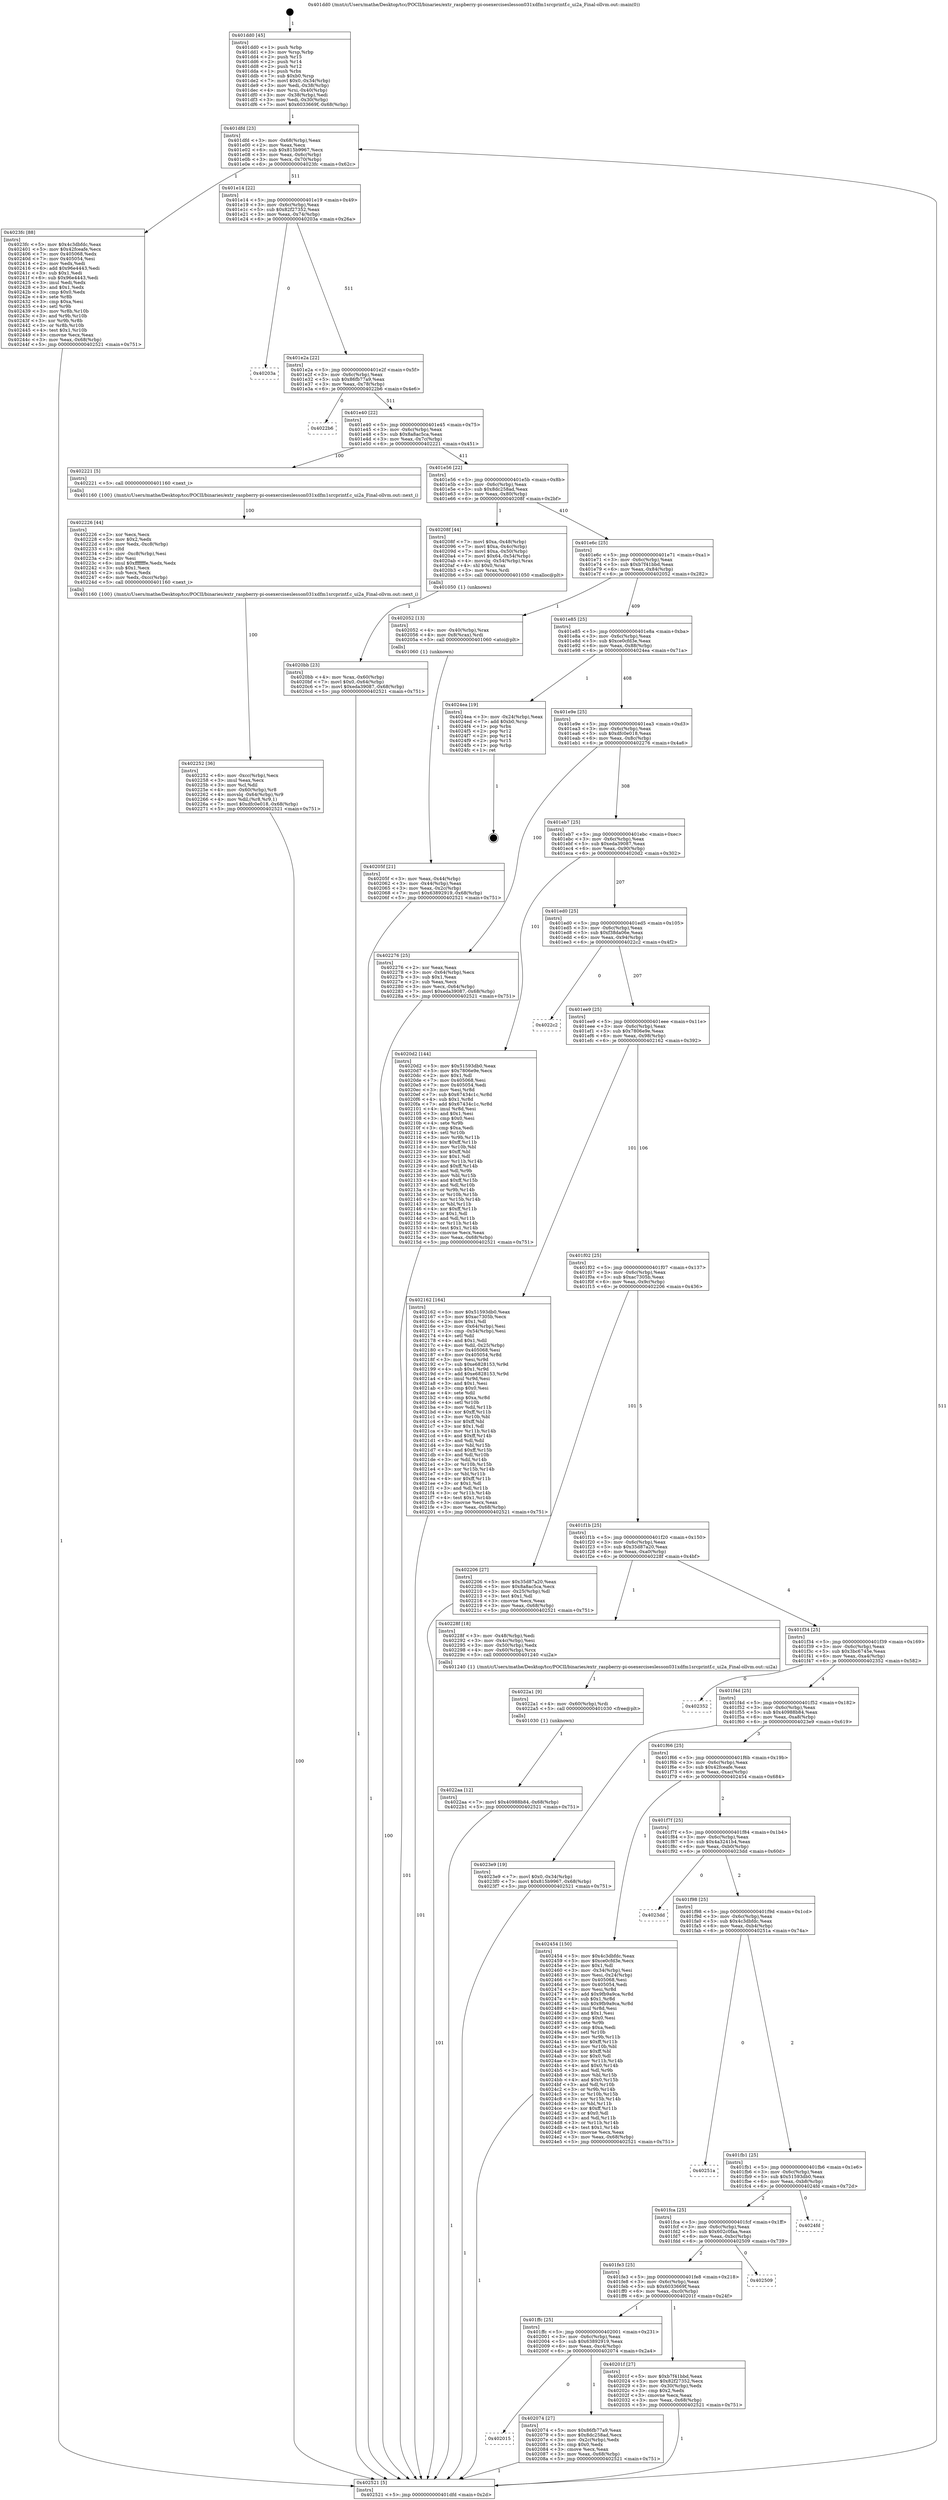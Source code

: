 digraph "0x401dd0" {
  label = "0x401dd0 (/mnt/c/Users/mathe/Desktop/tcc/POCII/binaries/extr_raspberry-pi-osexerciseslesson031xdfm1srcprintf.c_ui2a_Final-ollvm.out::main(0))"
  labelloc = "t"
  node[shape=record]

  Entry [label="",width=0.3,height=0.3,shape=circle,fillcolor=black,style=filled]
  "0x401dfd" [label="{
     0x401dfd [23]\l
     | [instrs]\l
     &nbsp;&nbsp;0x401dfd \<+3\>: mov -0x68(%rbp),%eax\l
     &nbsp;&nbsp;0x401e00 \<+2\>: mov %eax,%ecx\l
     &nbsp;&nbsp;0x401e02 \<+6\>: sub $0x815b9967,%ecx\l
     &nbsp;&nbsp;0x401e08 \<+3\>: mov %eax,-0x6c(%rbp)\l
     &nbsp;&nbsp;0x401e0b \<+3\>: mov %ecx,-0x70(%rbp)\l
     &nbsp;&nbsp;0x401e0e \<+6\>: je 00000000004023fc \<main+0x62c\>\l
  }"]
  "0x4023fc" [label="{
     0x4023fc [88]\l
     | [instrs]\l
     &nbsp;&nbsp;0x4023fc \<+5\>: mov $0x4c3dbfdc,%eax\l
     &nbsp;&nbsp;0x402401 \<+5\>: mov $0x42fceafe,%ecx\l
     &nbsp;&nbsp;0x402406 \<+7\>: mov 0x405068,%edx\l
     &nbsp;&nbsp;0x40240d \<+7\>: mov 0x405054,%esi\l
     &nbsp;&nbsp;0x402414 \<+2\>: mov %edx,%edi\l
     &nbsp;&nbsp;0x402416 \<+6\>: add $0x96e4443,%edi\l
     &nbsp;&nbsp;0x40241c \<+3\>: sub $0x1,%edi\l
     &nbsp;&nbsp;0x40241f \<+6\>: sub $0x96e4443,%edi\l
     &nbsp;&nbsp;0x402425 \<+3\>: imul %edi,%edx\l
     &nbsp;&nbsp;0x402428 \<+3\>: and $0x1,%edx\l
     &nbsp;&nbsp;0x40242b \<+3\>: cmp $0x0,%edx\l
     &nbsp;&nbsp;0x40242e \<+4\>: sete %r8b\l
     &nbsp;&nbsp;0x402432 \<+3\>: cmp $0xa,%esi\l
     &nbsp;&nbsp;0x402435 \<+4\>: setl %r9b\l
     &nbsp;&nbsp;0x402439 \<+3\>: mov %r8b,%r10b\l
     &nbsp;&nbsp;0x40243c \<+3\>: and %r9b,%r10b\l
     &nbsp;&nbsp;0x40243f \<+3\>: xor %r9b,%r8b\l
     &nbsp;&nbsp;0x402442 \<+3\>: or %r8b,%r10b\l
     &nbsp;&nbsp;0x402445 \<+4\>: test $0x1,%r10b\l
     &nbsp;&nbsp;0x402449 \<+3\>: cmovne %ecx,%eax\l
     &nbsp;&nbsp;0x40244c \<+3\>: mov %eax,-0x68(%rbp)\l
     &nbsp;&nbsp;0x40244f \<+5\>: jmp 0000000000402521 \<main+0x751\>\l
  }"]
  "0x401e14" [label="{
     0x401e14 [22]\l
     | [instrs]\l
     &nbsp;&nbsp;0x401e14 \<+5\>: jmp 0000000000401e19 \<main+0x49\>\l
     &nbsp;&nbsp;0x401e19 \<+3\>: mov -0x6c(%rbp),%eax\l
     &nbsp;&nbsp;0x401e1c \<+5\>: sub $0x82f27352,%eax\l
     &nbsp;&nbsp;0x401e21 \<+3\>: mov %eax,-0x74(%rbp)\l
     &nbsp;&nbsp;0x401e24 \<+6\>: je 000000000040203a \<main+0x26a\>\l
  }"]
  Exit [label="",width=0.3,height=0.3,shape=circle,fillcolor=black,style=filled,peripheries=2]
  "0x40203a" [label="{
     0x40203a\l
  }", style=dashed]
  "0x401e2a" [label="{
     0x401e2a [22]\l
     | [instrs]\l
     &nbsp;&nbsp;0x401e2a \<+5\>: jmp 0000000000401e2f \<main+0x5f\>\l
     &nbsp;&nbsp;0x401e2f \<+3\>: mov -0x6c(%rbp),%eax\l
     &nbsp;&nbsp;0x401e32 \<+5\>: sub $0x86fb77a9,%eax\l
     &nbsp;&nbsp;0x401e37 \<+3\>: mov %eax,-0x78(%rbp)\l
     &nbsp;&nbsp;0x401e3a \<+6\>: je 00000000004022b6 \<main+0x4e6\>\l
  }"]
  "0x4022aa" [label="{
     0x4022aa [12]\l
     | [instrs]\l
     &nbsp;&nbsp;0x4022aa \<+7\>: movl $0x40988b84,-0x68(%rbp)\l
     &nbsp;&nbsp;0x4022b1 \<+5\>: jmp 0000000000402521 \<main+0x751\>\l
  }"]
  "0x4022b6" [label="{
     0x4022b6\l
  }", style=dashed]
  "0x401e40" [label="{
     0x401e40 [22]\l
     | [instrs]\l
     &nbsp;&nbsp;0x401e40 \<+5\>: jmp 0000000000401e45 \<main+0x75\>\l
     &nbsp;&nbsp;0x401e45 \<+3\>: mov -0x6c(%rbp),%eax\l
     &nbsp;&nbsp;0x401e48 \<+5\>: sub $0x8a8ac5ca,%eax\l
     &nbsp;&nbsp;0x401e4d \<+3\>: mov %eax,-0x7c(%rbp)\l
     &nbsp;&nbsp;0x401e50 \<+6\>: je 0000000000402221 \<main+0x451\>\l
  }"]
  "0x4022a1" [label="{
     0x4022a1 [9]\l
     | [instrs]\l
     &nbsp;&nbsp;0x4022a1 \<+4\>: mov -0x60(%rbp),%rdi\l
     &nbsp;&nbsp;0x4022a5 \<+5\>: call 0000000000401030 \<free@plt\>\l
     | [calls]\l
     &nbsp;&nbsp;0x401030 \{1\} (unknown)\l
  }"]
  "0x402221" [label="{
     0x402221 [5]\l
     | [instrs]\l
     &nbsp;&nbsp;0x402221 \<+5\>: call 0000000000401160 \<next_i\>\l
     | [calls]\l
     &nbsp;&nbsp;0x401160 \{100\} (/mnt/c/Users/mathe/Desktop/tcc/POCII/binaries/extr_raspberry-pi-osexerciseslesson031xdfm1srcprintf.c_ui2a_Final-ollvm.out::next_i)\l
  }"]
  "0x401e56" [label="{
     0x401e56 [22]\l
     | [instrs]\l
     &nbsp;&nbsp;0x401e56 \<+5\>: jmp 0000000000401e5b \<main+0x8b\>\l
     &nbsp;&nbsp;0x401e5b \<+3\>: mov -0x6c(%rbp),%eax\l
     &nbsp;&nbsp;0x401e5e \<+5\>: sub $0x8dc258ad,%eax\l
     &nbsp;&nbsp;0x401e63 \<+3\>: mov %eax,-0x80(%rbp)\l
     &nbsp;&nbsp;0x401e66 \<+6\>: je 000000000040208f \<main+0x2bf\>\l
  }"]
  "0x402252" [label="{
     0x402252 [36]\l
     | [instrs]\l
     &nbsp;&nbsp;0x402252 \<+6\>: mov -0xcc(%rbp),%ecx\l
     &nbsp;&nbsp;0x402258 \<+3\>: imul %eax,%ecx\l
     &nbsp;&nbsp;0x40225b \<+3\>: mov %cl,%dil\l
     &nbsp;&nbsp;0x40225e \<+4\>: mov -0x60(%rbp),%r8\l
     &nbsp;&nbsp;0x402262 \<+4\>: movslq -0x64(%rbp),%r9\l
     &nbsp;&nbsp;0x402266 \<+4\>: mov %dil,(%r8,%r9,1)\l
     &nbsp;&nbsp;0x40226a \<+7\>: movl $0xdfc0e018,-0x68(%rbp)\l
     &nbsp;&nbsp;0x402271 \<+5\>: jmp 0000000000402521 \<main+0x751\>\l
  }"]
  "0x40208f" [label="{
     0x40208f [44]\l
     | [instrs]\l
     &nbsp;&nbsp;0x40208f \<+7\>: movl $0xa,-0x48(%rbp)\l
     &nbsp;&nbsp;0x402096 \<+7\>: movl $0xa,-0x4c(%rbp)\l
     &nbsp;&nbsp;0x40209d \<+7\>: movl $0xa,-0x50(%rbp)\l
     &nbsp;&nbsp;0x4020a4 \<+7\>: movl $0x64,-0x54(%rbp)\l
     &nbsp;&nbsp;0x4020ab \<+4\>: movslq -0x54(%rbp),%rax\l
     &nbsp;&nbsp;0x4020af \<+4\>: shl $0x0,%rax\l
     &nbsp;&nbsp;0x4020b3 \<+3\>: mov %rax,%rdi\l
     &nbsp;&nbsp;0x4020b6 \<+5\>: call 0000000000401050 \<malloc@plt\>\l
     | [calls]\l
     &nbsp;&nbsp;0x401050 \{1\} (unknown)\l
  }"]
  "0x401e6c" [label="{
     0x401e6c [25]\l
     | [instrs]\l
     &nbsp;&nbsp;0x401e6c \<+5\>: jmp 0000000000401e71 \<main+0xa1\>\l
     &nbsp;&nbsp;0x401e71 \<+3\>: mov -0x6c(%rbp),%eax\l
     &nbsp;&nbsp;0x401e74 \<+5\>: sub $0xb7f41bbd,%eax\l
     &nbsp;&nbsp;0x401e79 \<+6\>: mov %eax,-0x84(%rbp)\l
     &nbsp;&nbsp;0x401e7f \<+6\>: je 0000000000402052 \<main+0x282\>\l
  }"]
  "0x402226" [label="{
     0x402226 [44]\l
     | [instrs]\l
     &nbsp;&nbsp;0x402226 \<+2\>: xor %ecx,%ecx\l
     &nbsp;&nbsp;0x402228 \<+5\>: mov $0x2,%edx\l
     &nbsp;&nbsp;0x40222d \<+6\>: mov %edx,-0xc8(%rbp)\l
     &nbsp;&nbsp;0x402233 \<+1\>: cltd\l
     &nbsp;&nbsp;0x402234 \<+6\>: mov -0xc8(%rbp),%esi\l
     &nbsp;&nbsp;0x40223a \<+2\>: idiv %esi\l
     &nbsp;&nbsp;0x40223c \<+6\>: imul $0xfffffffe,%edx,%edx\l
     &nbsp;&nbsp;0x402242 \<+3\>: sub $0x1,%ecx\l
     &nbsp;&nbsp;0x402245 \<+2\>: sub %ecx,%edx\l
     &nbsp;&nbsp;0x402247 \<+6\>: mov %edx,-0xcc(%rbp)\l
     &nbsp;&nbsp;0x40224d \<+5\>: call 0000000000401160 \<next_i\>\l
     | [calls]\l
     &nbsp;&nbsp;0x401160 \{100\} (/mnt/c/Users/mathe/Desktop/tcc/POCII/binaries/extr_raspberry-pi-osexerciseslesson031xdfm1srcprintf.c_ui2a_Final-ollvm.out::next_i)\l
  }"]
  "0x402052" [label="{
     0x402052 [13]\l
     | [instrs]\l
     &nbsp;&nbsp;0x402052 \<+4\>: mov -0x40(%rbp),%rax\l
     &nbsp;&nbsp;0x402056 \<+4\>: mov 0x8(%rax),%rdi\l
     &nbsp;&nbsp;0x40205a \<+5\>: call 0000000000401060 \<atoi@plt\>\l
     | [calls]\l
     &nbsp;&nbsp;0x401060 \{1\} (unknown)\l
  }"]
  "0x401e85" [label="{
     0x401e85 [25]\l
     | [instrs]\l
     &nbsp;&nbsp;0x401e85 \<+5\>: jmp 0000000000401e8a \<main+0xba\>\l
     &nbsp;&nbsp;0x401e8a \<+3\>: mov -0x6c(%rbp),%eax\l
     &nbsp;&nbsp;0x401e8d \<+5\>: sub $0xce0cfd3e,%eax\l
     &nbsp;&nbsp;0x401e92 \<+6\>: mov %eax,-0x88(%rbp)\l
     &nbsp;&nbsp;0x401e98 \<+6\>: je 00000000004024ea \<main+0x71a\>\l
  }"]
  "0x4020bb" [label="{
     0x4020bb [23]\l
     | [instrs]\l
     &nbsp;&nbsp;0x4020bb \<+4\>: mov %rax,-0x60(%rbp)\l
     &nbsp;&nbsp;0x4020bf \<+7\>: movl $0x0,-0x64(%rbp)\l
     &nbsp;&nbsp;0x4020c6 \<+7\>: movl $0xeda39087,-0x68(%rbp)\l
     &nbsp;&nbsp;0x4020cd \<+5\>: jmp 0000000000402521 \<main+0x751\>\l
  }"]
  "0x4024ea" [label="{
     0x4024ea [19]\l
     | [instrs]\l
     &nbsp;&nbsp;0x4024ea \<+3\>: mov -0x24(%rbp),%eax\l
     &nbsp;&nbsp;0x4024ed \<+7\>: add $0xb0,%rsp\l
     &nbsp;&nbsp;0x4024f4 \<+1\>: pop %rbx\l
     &nbsp;&nbsp;0x4024f5 \<+2\>: pop %r12\l
     &nbsp;&nbsp;0x4024f7 \<+2\>: pop %r14\l
     &nbsp;&nbsp;0x4024f9 \<+2\>: pop %r15\l
     &nbsp;&nbsp;0x4024fb \<+1\>: pop %rbp\l
     &nbsp;&nbsp;0x4024fc \<+1\>: ret\l
  }"]
  "0x401e9e" [label="{
     0x401e9e [25]\l
     | [instrs]\l
     &nbsp;&nbsp;0x401e9e \<+5\>: jmp 0000000000401ea3 \<main+0xd3\>\l
     &nbsp;&nbsp;0x401ea3 \<+3\>: mov -0x6c(%rbp),%eax\l
     &nbsp;&nbsp;0x401ea6 \<+5\>: sub $0xdfc0e018,%eax\l
     &nbsp;&nbsp;0x401eab \<+6\>: mov %eax,-0x8c(%rbp)\l
     &nbsp;&nbsp;0x401eb1 \<+6\>: je 0000000000402276 \<main+0x4a6\>\l
  }"]
  "0x402015" [label="{
     0x402015\l
  }", style=dashed]
  "0x402276" [label="{
     0x402276 [25]\l
     | [instrs]\l
     &nbsp;&nbsp;0x402276 \<+2\>: xor %eax,%eax\l
     &nbsp;&nbsp;0x402278 \<+3\>: mov -0x64(%rbp),%ecx\l
     &nbsp;&nbsp;0x40227b \<+3\>: sub $0x1,%eax\l
     &nbsp;&nbsp;0x40227e \<+2\>: sub %eax,%ecx\l
     &nbsp;&nbsp;0x402280 \<+3\>: mov %ecx,-0x64(%rbp)\l
     &nbsp;&nbsp;0x402283 \<+7\>: movl $0xeda39087,-0x68(%rbp)\l
     &nbsp;&nbsp;0x40228a \<+5\>: jmp 0000000000402521 \<main+0x751\>\l
  }"]
  "0x401eb7" [label="{
     0x401eb7 [25]\l
     | [instrs]\l
     &nbsp;&nbsp;0x401eb7 \<+5\>: jmp 0000000000401ebc \<main+0xec\>\l
     &nbsp;&nbsp;0x401ebc \<+3\>: mov -0x6c(%rbp),%eax\l
     &nbsp;&nbsp;0x401ebf \<+5\>: sub $0xeda39087,%eax\l
     &nbsp;&nbsp;0x401ec4 \<+6\>: mov %eax,-0x90(%rbp)\l
     &nbsp;&nbsp;0x401eca \<+6\>: je 00000000004020d2 \<main+0x302\>\l
  }"]
  "0x402074" [label="{
     0x402074 [27]\l
     | [instrs]\l
     &nbsp;&nbsp;0x402074 \<+5\>: mov $0x86fb77a9,%eax\l
     &nbsp;&nbsp;0x402079 \<+5\>: mov $0x8dc258ad,%ecx\l
     &nbsp;&nbsp;0x40207e \<+3\>: mov -0x2c(%rbp),%edx\l
     &nbsp;&nbsp;0x402081 \<+3\>: cmp $0x0,%edx\l
     &nbsp;&nbsp;0x402084 \<+3\>: cmove %ecx,%eax\l
     &nbsp;&nbsp;0x402087 \<+3\>: mov %eax,-0x68(%rbp)\l
     &nbsp;&nbsp;0x40208a \<+5\>: jmp 0000000000402521 \<main+0x751\>\l
  }"]
  "0x4020d2" [label="{
     0x4020d2 [144]\l
     | [instrs]\l
     &nbsp;&nbsp;0x4020d2 \<+5\>: mov $0x51593db0,%eax\l
     &nbsp;&nbsp;0x4020d7 \<+5\>: mov $0x7806e9e,%ecx\l
     &nbsp;&nbsp;0x4020dc \<+2\>: mov $0x1,%dl\l
     &nbsp;&nbsp;0x4020de \<+7\>: mov 0x405068,%esi\l
     &nbsp;&nbsp;0x4020e5 \<+7\>: mov 0x405054,%edi\l
     &nbsp;&nbsp;0x4020ec \<+3\>: mov %esi,%r8d\l
     &nbsp;&nbsp;0x4020ef \<+7\>: sub $0x67434c1c,%r8d\l
     &nbsp;&nbsp;0x4020f6 \<+4\>: sub $0x1,%r8d\l
     &nbsp;&nbsp;0x4020fa \<+7\>: add $0x67434c1c,%r8d\l
     &nbsp;&nbsp;0x402101 \<+4\>: imul %r8d,%esi\l
     &nbsp;&nbsp;0x402105 \<+3\>: and $0x1,%esi\l
     &nbsp;&nbsp;0x402108 \<+3\>: cmp $0x0,%esi\l
     &nbsp;&nbsp;0x40210b \<+4\>: sete %r9b\l
     &nbsp;&nbsp;0x40210f \<+3\>: cmp $0xa,%edi\l
     &nbsp;&nbsp;0x402112 \<+4\>: setl %r10b\l
     &nbsp;&nbsp;0x402116 \<+3\>: mov %r9b,%r11b\l
     &nbsp;&nbsp;0x402119 \<+4\>: xor $0xff,%r11b\l
     &nbsp;&nbsp;0x40211d \<+3\>: mov %r10b,%bl\l
     &nbsp;&nbsp;0x402120 \<+3\>: xor $0xff,%bl\l
     &nbsp;&nbsp;0x402123 \<+3\>: xor $0x1,%dl\l
     &nbsp;&nbsp;0x402126 \<+3\>: mov %r11b,%r14b\l
     &nbsp;&nbsp;0x402129 \<+4\>: and $0xff,%r14b\l
     &nbsp;&nbsp;0x40212d \<+3\>: and %dl,%r9b\l
     &nbsp;&nbsp;0x402130 \<+3\>: mov %bl,%r15b\l
     &nbsp;&nbsp;0x402133 \<+4\>: and $0xff,%r15b\l
     &nbsp;&nbsp;0x402137 \<+3\>: and %dl,%r10b\l
     &nbsp;&nbsp;0x40213a \<+3\>: or %r9b,%r14b\l
     &nbsp;&nbsp;0x40213d \<+3\>: or %r10b,%r15b\l
     &nbsp;&nbsp;0x402140 \<+3\>: xor %r15b,%r14b\l
     &nbsp;&nbsp;0x402143 \<+3\>: or %bl,%r11b\l
     &nbsp;&nbsp;0x402146 \<+4\>: xor $0xff,%r11b\l
     &nbsp;&nbsp;0x40214a \<+3\>: or $0x1,%dl\l
     &nbsp;&nbsp;0x40214d \<+3\>: and %dl,%r11b\l
     &nbsp;&nbsp;0x402150 \<+3\>: or %r11b,%r14b\l
     &nbsp;&nbsp;0x402153 \<+4\>: test $0x1,%r14b\l
     &nbsp;&nbsp;0x402157 \<+3\>: cmovne %ecx,%eax\l
     &nbsp;&nbsp;0x40215a \<+3\>: mov %eax,-0x68(%rbp)\l
     &nbsp;&nbsp;0x40215d \<+5\>: jmp 0000000000402521 \<main+0x751\>\l
  }"]
  "0x401ed0" [label="{
     0x401ed0 [25]\l
     | [instrs]\l
     &nbsp;&nbsp;0x401ed0 \<+5\>: jmp 0000000000401ed5 \<main+0x105\>\l
     &nbsp;&nbsp;0x401ed5 \<+3\>: mov -0x6c(%rbp),%eax\l
     &nbsp;&nbsp;0x401ed8 \<+5\>: sub $0xf38da06e,%eax\l
     &nbsp;&nbsp;0x401edd \<+6\>: mov %eax,-0x94(%rbp)\l
     &nbsp;&nbsp;0x401ee3 \<+6\>: je 00000000004022c2 \<main+0x4f2\>\l
  }"]
  "0x40205f" [label="{
     0x40205f [21]\l
     | [instrs]\l
     &nbsp;&nbsp;0x40205f \<+3\>: mov %eax,-0x44(%rbp)\l
     &nbsp;&nbsp;0x402062 \<+3\>: mov -0x44(%rbp),%eax\l
     &nbsp;&nbsp;0x402065 \<+3\>: mov %eax,-0x2c(%rbp)\l
     &nbsp;&nbsp;0x402068 \<+7\>: movl $0x63892919,-0x68(%rbp)\l
     &nbsp;&nbsp;0x40206f \<+5\>: jmp 0000000000402521 \<main+0x751\>\l
  }"]
  "0x4022c2" [label="{
     0x4022c2\l
  }", style=dashed]
  "0x401ee9" [label="{
     0x401ee9 [25]\l
     | [instrs]\l
     &nbsp;&nbsp;0x401ee9 \<+5\>: jmp 0000000000401eee \<main+0x11e\>\l
     &nbsp;&nbsp;0x401eee \<+3\>: mov -0x6c(%rbp),%eax\l
     &nbsp;&nbsp;0x401ef1 \<+5\>: sub $0x7806e9e,%eax\l
     &nbsp;&nbsp;0x401ef6 \<+6\>: mov %eax,-0x98(%rbp)\l
     &nbsp;&nbsp;0x401efc \<+6\>: je 0000000000402162 \<main+0x392\>\l
  }"]
  "0x401dd0" [label="{
     0x401dd0 [45]\l
     | [instrs]\l
     &nbsp;&nbsp;0x401dd0 \<+1\>: push %rbp\l
     &nbsp;&nbsp;0x401dd1 \<+3\>: mov %rsp,%rbp\l
     &nbsp;&nbsp;0x401dd4 \<+2\>: push %r15\l
     &nbsp;&nbsp;0x401dd6 \<+2\>: push %r14\l
     &nbsp;&nbsp;0x401dd8 \<+2\>: push %r12\l
     &nbsp;&nbsp;0x401dda \<+1\>: push %rbx\l
     &nbsp;&nbsp;0x401ddb \<+7\>: sub $0xb0,%rsp\l
     &nbsp;&nbsp;0x401de2 \<+7\>: movl $0x0,-0x34(%rbp)\l
     &nbsp;&nbsp;0x401de9 \<+3\>: mov %edi,-0x38(%rbp)\l
     &nbsp;&nbsp;0x401dec \<+4\>: mov %rsi,-0x40(%rbp)\l
     &nbsp;&nbsp;0x401df0 \<+3\>: mov -0x38(%rbp),%edi\l
     &nbsp;&nbsp;0x401df3 \<+3\>: mov %edi,-0x30(%rbp)\l
     &nbsp;&nbsp;0x401df6 \<+7\>: movl $0x6033669f,-0x68(%rbp)\l
  }"]
  "0x402162" [label="{
     0x402162 [164]\l
     | [instrs]\l
     &nbsp;&nbsp;0x402162 \<+5\>: mov $0x51593db0,%eax\l
     &nbsp;&nbsp;0x402167 \<+5\>: mov $0xac7305b,%ecx\l
     &nbsp;&nbsp;0x40216c \<+2\>: mov $0x1,%dl\l
     &nbsp;&nbsp;0x40216e \<+3\>: mov -0x64(%rbp),%esi\l
     &nbsp;&nbsp;0x402171 \<+3\>: cmp -0x54(%rbp),%esi\l
     &nbsp;&nbsp;0x402174 \<+4\>: setl %dil\l
     &nbsp;&nbsp;0x402178 \<+4\>: and $0x1,%dil\l
     &nbsp;&nbsp;0x40217c \<+4\>: mov %dil,-0x25(%rbp)\l
     &nbsp;&nbsp;0x402180 \<+7\>: mov 0x405068,%esi\l
     &nbsp;&nbsp;0x402187 \<+8\>: mov 0x405054,%r8d\l
     &nbsp;&nbsp;0x40218f \<+3\>: mov %esi,%r9d\l
     &nbsp;&nbsp;0x402192 \<+7\>: sub $0xe6828153,%r9d\l
     &nbsp;&nbsp;0x402199 \<+4\>: sub $0x1,%r9d\l
     &nbsp;&nbsp;0x40219d \<+7\>: add $0xe6828153,%r9d\l
     &nbsp;&nbsp;0x4021a4 \<+4\>: imul %r9d,%esi\l
     &nbsp;&nbsp;0x4021a8 \<+3\>: and $0x1,%esi\l
     &nbsp;&nbsp;0x4021ab \<+3\>: cmp $0x0,%esi\l
     &nbsp;&nbsp;0x4021ae \<+4\>: sete %dil\l
     &nbsp;&nbsp;0x4021b2 \<+4\>: cmp $0xa,%r8d\l
     &nbsp;&nbsp;0x4021b6 \<+4\>: setl %r10b\l
     &nbsp;&nbsp;0x4021ba \<+3\>: mov %dil,%r11b\l
     &nbsp;&nbsp;0x4021bd \<+4\>: xor $0xff,%r11b\l
     &nbsp;&nbsp;0x4021c1 \<+3\>: mov %r10b,%bl\l
     &nbsp;&nbsp;0x4021c4 \<+3\>: xor $0xff,%bl\l
     &nbsp;&nbsp;0x4021c7 \<+3\>: xor $0x1,%dl\l
     &nbsp;&nbsp;0x4021ca \<+3\>: mov %r11b,%r14b\l
     &nbsp;&nbsp;0x4021cd \<+4\>: and $0xff,%r14b\l
     &nbsp;&nbsp;0x4021d1 \<+3\>: and %dl,%dil\l
     &nbsp;&nbsp;0x4021d4 \<+3\>: mov %bl,%r15b\l
     &nbsp;&nbsp;0x4021d7 \<+4\>: and $0xff,%r15b\l
     &nbsp;&nbsp;0x4021db \<+3\>: and %dl,%r10b\l
     &nbsp;&nbsp;0x4021de \<+3\>: or %dil,%r14b\l
     &nbsp;&nbsp;0x4021e1 \<+3\>: or %r10b,%r15b\l
     &nbsp;&nbsp;0x4021e4 \<+3\>: xor %r15b,%r14b\l
     &nbsp;&nbsp;0x4021e7 \<+3\>: or %bl,%r11b\l
     &nbsp;&nbsp;0x4021ea \<+4\>: xor $0xff,%r11b\l
     &nbsp;&nbsp;0x4021ee \<+3\>: or $0x1,%dl\l
     &nbsp;&nbsp;0x4021f1 \<+3\>: and %dl,%r11b\l
     &nbsp;&nbsp;0x4021f4 \<+3\>: or %r11b,%r14b\l
     &nbsp;&nbsp;0x4021f7 \<+4\>: test $0x1,%r14b\l
     &nbsp;&nbsp;0x4021fb \<+3\>: cmovne %ecx,%eax\l
     &nbsp;&nbsp;0x4021fe \<+3\>: mov %eax,-0x68(%rbp)\l
     &nbsp;&nbsp;0x402201 \<+5\>: jmp 0000000000402521 \<main+0x751\>\l
  }"]
  "0x401f02" [label="{
     0x401f02 [25]\l
     | [instrs]\l
     &nbsp;&nbsp;0x401f02 \<+5\>: jmp 0000000000401f07 \<main+0x137\>\l
     &nbsp;&nbsp;0x401f07 \<+3\>: mov -0x6c(%rbp),%eax\l
     &nbsp;&nbsp;0x401f0a \<+5\>: sub $0xac7305b,%eax\l
     &nbsp;&nbsp;0x401f0f \<+6\>: mov %eax,-0x9c(%rbp)\l
     &nbsp;&nbsp;0x401f15 \<+6\>: je 0000000000402206 \<main+0x436\>\l
  }"]
  "0x402521" [label="{
     0x402521 [5]\l
     | [instrs]\l
     &nbsp;&nbsp;0x402521 \<+5\>: jmp 0000000000401dfd \<main+0x2d\>\l
  }"]
  "0x402206" [label="{
     0x402206 [27]\l
     | [instrs]\l
     &nbsp;&nbsp;0x402206 \<+5\>: mov $0x35d87a20,%eax\l
     &nbsp;&nbsp;0x40220b \<+5\>: mov $0x8a8ac5ca,%ecx\l
     &nbsp;&nbsp;0x402210 \<+3\>: mov -0x25(%rbp),%dl\l
     &nbsp;&nbsp;0x402213 \<+3\>: test $0x1,%dl\l
     &nbsp;&nbsp;0x402216 \<+3\>: cmovne %ecx,%eax\l
     &nbsp;&nbsp;0x402219 \<+3\>: mov %eax,-0x68(%rbp)\l
     &nbsp;&nbsp;0x40221c \<+5\>: jmp 0000000000402521 \<main+0x751\>\l
  }"]
  "0x401f1b" [label="{
     0x401f1b [25]\l
     | [instrs]\l
     &nbsp;&nbsp;0x401f1b \<+5\>: jmp 0000000000401f20 \<main+0x150\>\l
     &nbsp;&nbsp;0x401f20 \<+3\>: mov -0x6c(%rbp),%eax\l
     &nbsp;&nbsp;0x401f23 \<+5\>: sub $0x35d87a20,%eax\l
     &nbsp;&nbsp;0x401f28 \<+6\>: mov %eax,-0xa0(%rbp)\l
     &nbsp;&nbsp;0x401f2e \<+6\>: je 000000000040228f \<main+0x4bf\>\l
  }"]
  "0x401ffc" [label="{
     0x401ffc [25]\l
     | [instrs]\l
     &nbsp;&nbsp;0x401ffc \<+5\>: jmp 0000000000402001 \<main+0x231\>\l
     &nbsp;&nbsp;0x402001 \<+3\>: mov -0x6c(%rbp),%eax\l
     &nbsp;&nbsp;0x402004 \<+5\>: sub $0x63892919,%eax\l
     &nbsp;&nbsp;0x402009 \<+6\>: mov %eax,-0xc4(%rbp)\l
     &nbsp;&nbsp;0x40200f \<+6\>: je 0000000000402074 \<main+0x2a4\>\l
  }"]
  "0x40228f" [label="{
     0x40228f [18]\l
     | [instrs]\l
     &nbsp;&nbsp;0x40228f \<+3\>: mov -0x48(%rbp),%edi\l
     &nbsp;&nbsp;0x402292 \<+3\>: mov -0x4c(%rbp),%esi\l
     &nbsp;&nbsp;0x402295 \<+3\>: mov -0x50(%rbp),%edx\l
     &nbsp;&nbsp;0x402298 \<+4\>: mov -0x60(%rbp),%rcx\l
     &nbsp;&nbsp;0x40229c \<+5\>: call 0000000000401240 \<ui2a\>\l
     | [calls]\l
     &nbsp;&nbsp;0x401240 \{1\} (/mnt/c/Users/mathe/Desktop/tcc/POCII/binaries/extr_raspberry-pi-osexerciseslesson031xdfm1srcprintf.c_ui2a_Final-ollvm.out::ui2a)\l
  }"]
  "0x401f34" [label="{
     0x401f34 [25]\l
     | [instrs]\l
     &nbsp;&nbsp;0x401f34 \<+5\>: jmp 0000000000401f39 \<main+0x169\>\l
     &nbsp;&nbsp;0x401f39 \<+3\>: mov -0x6c(%rbp),%eax\l
     &nbsp;&nbsp;0x401f3c \<+5\>: sub $0x3bc6745e,%eax\l
     &nbsp;&nbsp;0x401f41 \<+6\>: mov %eax,-0xa4(%rbp)\l
     &nbsp;&nbsp;0x401f47 \<+6\>: je 0000000000402352 \<main+0x582\>\l
  }"]
  "0x40201f" [label="{
     0x40201f [27]\l
     | [instrs]\l
     &nbsp;&nbsp;0x40201f \<+5\>: mov $0xb7f41bbd,%eax\l
     &nbsp;&nbsp;0x402024 \<+5\>: mov $0x82f27352,%ecx\l
     &nbsp;&nbsp;0x402029 \<+3\>: mov -0x30(%rbp),%edx\l
     &nbsp;&nbsp;0x40202c \<+3\>: cmp $0x2,%edx\l
     &nbsp;&nbsp;0x40202f \<+3\>: cmovne %ecx,%eax\l
     &nbsp;&nbsp;0x402032 \<+3\>: mov %eax,-0x68(%rbp)\l
     &nbsp;&nbsp;0x402035 \<+5\>: jmp 0000000000402521 \<main+0x751\>\l
  }"]
  "0x402352" [label="{
     0x402352\l
  }", style=dashed]
  "0x401f4d" [label="{
     0x401f4d [25]\l
     | [instrs]\l
     &nbsp;&nbsp;0x401f4d \<+5\>: jmp 0000000000401f52 \<main+0x182\>\l
     &nbsp;&nbsp;0x401f52 \<+3\>: mov -0x6c(%rbp),%eax\l
     &nbsp;&nbsp;0x401f55 \<+5\>: sub $0x40988b84,%eax\l
     &nbsp;&nbsp;0x401f5a \<+6\>: mov %eax,-0xa8(%rbp)\l
     &nbsp;&nbsp;0x401f60 \<+6\>: je 00000000004023e9 \<main+0x619\>\l
  }"]
  "0x401fe3" [label="{
     0x401fe3 [25]\l
     | [instrs]\l
     &nbsp;&nbsp;0x401fe3 \<+5\>: jmp 0000000000401fe8 \<main+0x218\>\l
     &nbsp;&nbsp;0x401fe8 \<+3\>: mov -0x6c(%rbp),%eax\l
     &nbsp;&nbsp;0x401feb \<+5\>: sub $0x6033669f,%eax\l
     &nbsp;&nbsp;0x401ff0 \<+6\>: mov %eax,-0xc0(%rbp)\l
     &nbsp;&nbsp;0x401ff6 \<+6\>: je 000000000040201f \<main+0x24f\>\l
  }"]
  "0x4023e9" [label="{
     0x4023e9 [19]\l
     | [instrs]\l
     &nbsp;&nbsp;0x4023e9 \<+7\>: movl $0x0,-0x34(%rbp)\l
     &nbsp;&nbsp;0x4023f0 \<+7\>: movl $0x815b9967,-0x68(%rbp)\l
     &nbsp;&nbsp;0x4023f7 \<+5\>: jmp 0000000000402521 \<main+0x751\>\l
  }"]
  "0x401f66" [label="{
     0x401f66 [25]\l
     | [instrs]\l
     &nbsp;&nbsp;0x401f66 \<+5\>: jmp 0000000000401f6b \<main+0x19b\>\l
     &nbsp;&nbsp;0x401f6b \<+3\>: mov -0x6c(%rbp),%eax\l
     &nbsp;&nbsp;0x401f6e \<+5\>: sub $0x42fceafe,%eax\l
     &nbsp;&nbsp;0x401f73 \<+6\>: mov %eax,-0xac(%rbp)\l
     &nbsp;&nbsp;0x401f79 \<+6\>: je 0000000000402454 \<main+0x684\>\l
  }"]
  "0x402509" [label="{
     0x402509\l
  }", style=dashed]
  "0x402454" [label="{
     0x402454 [150]\l
     | [instrs]\l
     &nbsp;&nbsp;0x402454 \<+5\>: mov $0x4c3dbfdc,%eax\l
     &nbsp;&nbsp;0x402459 \<+5\>: mov $0xce0cfd3e,%ecx\l
     &nbsp;&nbsp;0x40245e \<+2\>: mov $0x1,%dl\l
     &nbsp;&nbsp;0x402460 \<+3\>: mov -0x34(%rbp),%esi\l
     &nbsp;&nbsp;0x402463 \<+3\>: mov %esi,-0x24(%rbp)\l
     &nbsp;&nbsp;0x402466 \<+7\>: mov 0x405068,%esi\l
     &nbsp;&nbsp;0x40246d \<+7\>: mov 0x405054,%edi\l
     &nbsp;&nbsp;0x402474 \<+3\>: mov %esi,%r8d\l
     &nbsp;&nbsp;0x402477 \<+7\>: add $0x9fb9a9ca,%r8d\l
     &nbsp;&nbsp;0x40247e \<+4\>: sub $0x1,%r8d\l
     &nbsp;&nbsp;0x402482 \<+7\>: sub $0x9fb9a9ca,%r8d\l
     &nbsp;&nbsp;0x402489 \<+4\>: imul %r8d,%esi\l
     &nbsp;&nbsp;0x40248d \<+3\>: and $0x1,%esi\l
     &nbsp;&nbsp;0x402490 \<+3\>: cmp $0x0,%esi\l
     &nbsp;&nbsp;0x402493 \<+4\>: sete %r9b\l
     &nbsp;&nbsp;0x402497 \<+3\>: cmp $0xa,%edi\l
     &nbsp;&nbsp;0x40249a \<+4\>: setl %r10b\l
     &nbsp;&nbsp;0x40249e \<+3\>: mov %r9b,%r11b\l
     &nbsp;&nbsp;0x4024a1 \<+4\>: xor $0xff,%r11b\l
     &nbsp;&nbsp;0x4024a5 \<+3\>: mov %r10b,%bl\l
     &nbsp;&nbsp;0x4024a8 \<+3\>: xor $0xff,%bl\l
     &nbsp;&nbsp;0x4024ab \<+3\>: xor $0x0,%dl\l
     &nbsp;&nbsp;0x4024ae \<+3\>: mov %r11b,%r14b\l
     &nbsp;&nbsp;0x4024b1 \<+4\>: and $0x0,%r14b\l
     &nbsp;&nbsp;0x4024b5 \<+3\>: and %dl,%r9b\l
     &nbsp;&nbsp;0x4024b8 \<+3\>: mov %bl,%r15b\l
     &nbsp;&nbsp;0x4024bb \<+4\>: and $0x0,%r15b\l
     &nbsp;&nbsp;0x4024bf \<+3\>: and %dl,%r10b\l
     &nbsp;&nbsp;0x4024c2 \<+3\>: or %r9b,%r14b\l
     &nbsp;&nbsp;0x4024c5 \<+3\>: or %r10b,%r15b\l
     &nbsp;&nbsp;0x4024c8 \<+3\>: xor %r15b,%r14b\l
     &nbsp;&nbsp;0x4024cb \<+3\>: or %bl,%r11b\l
     &nbsp;&nbsp;0x4024ce \<+4\>: xor $0xff,%r11b\l
     &nbsp;&nbsp;0x4024d2 \<+3\>: or $0x0,%dl\l
     &nbsp;&nbsp;0x4024d5 \<+3\>: and %dl,%r11b\l
     &nbsp;&nbsp;0x4024d8 \<+3\>: or %r11b,%r14b\l
     &nbsp;&nbsp;0x4024db \<+4\>: test $0x1,%r14b\l
     &nbsp;&nbsp;0x4024df \<+3\>: cmovne %ecx,%eax\l
     &nbsp;&nbsp;0x4024e2 \<+3\>: mov %eax,-0x68(%rbp)\l
     &nbsp;&nbsp;0x4024e5 \<+5\>: jmp 0000000000402521 \<main+0x751\>\l
  }"]
  "0x401f7f" [label="{
     0x401f7f [25]\l
     | [instrs]\l
     &nbsp;&nbsp;0x401f7f \<+5\>: jmp 0000000000401f84 \<main+0x1b4\>\l
     &nbsp;&nbsp;0x401f84 \<+3\>: mov -0x6c(%rbp),%eax\l
     &nbsp;&nbsp;0x401f87 \<+5\>: sub $0x4a3241b4,%eax\l
     &nbsp;&nbsp;0x401f8c \<+6\>: mov %eax,-0xb0(%rbp)\l
     &nbsp;&nbsp;0x401f92 \<+6\>: je 00000000004023dd \<main+0x60d\>\l
  }"]
  "0x401fca" [label="{
     0x401fca [25]\l
     | [instrs]\l
     &nbsp;&nbsp;0x401fca \<+5\>: jmp 0000000000401fcf \<main+0x1ff\>\l
     &nbsp;&nbsp;0x401fcf \<+3\>: mov -0x6c(%rbp),%eax\l
     &nbsp;&nbsp;0x401fd2 \<+5\>: sub $0x602c0faa,%eax\l
     &nbsp;&nbsp;0x401fd7 \<+6\>: mov %eax,-0xbc(%rbp)\l
     &nbsp;&nbsp;0x401fdd \<+6\>: je 0000000000402509 \<main+0x739\>\l
  }"]
  "0x4023dd" [label="{
     0x4023dd\l
  }", style=dashed]
  "0x401f98" [label="{
     0x401f98 [25]\l
     | [instrs]\l
     &nbsp;&nbsp;0x401f98 \<+5\>: jmp 0000000000401f9d \<main+0x1cd\>\l
     &nbsp;&nbsp;0x401f9d \<+3\>: mov -0x6c(%rbp),%eax\l
     &nbsp;&nbsp;0x401fa0 \<+5\>: sub $0x4c3dbfdc,%eax\l
     &nbsp;&nbsp;0x401fa5 \<+6\>: mov %eax,-0xb4(%rbp)\l
     &nbsp;&nbsp;0x401fab \<+6\>: je 000000000040251a \<main+0x74a\>\l
  }"]
  "0x4024fd" [label="{
     0x4024fd\l
  }", style=dashed]
  "0x40251a" [label="{
     0x40251a\l
  }", style=dashed]
  "0x401fb1" [label="{
     0x401fb1 [25]\l
     | [instrs]\l
     &nbsp;&nbsp;0x401fb1 \<+5\>: jmp 0000000000401fb6 \<main+0x1e6\>\l
     &nbsp;&nbsp;0x401fb6 \<+3\>: mov -0x6c(%rbp),%eax\l
     &nbsp;&nbsp;0x401fb9 \<+5\>: sub $0x51593db0,%eax\l
     &nbsp;&nbsp;0x401fbe \<+6\>: mov %eax,-0xb8(%rbp)\l
     &nbsp;&nbsp;0x401fc4 \<+6\>: je 00000000004024fd \<main+0x72d\>\l
  }"]
  Entry -> "0x401dd0" [label=" 1"]
  "0x401dfd" -> "0x4023fc" [label=" 1"]
  "0x401dfd" -> "0x401e14" [label=" 511"]
  "0x4024ea" -> Exit [label=" 1"]
  "0x401e14" -> "0x40203a" [label=" 0"]
  "0x401e14" -> "0x401e2a" [label=" 511"]
  "0x402454" -> "0x402521" [label=" 1"]
  "0x401e2a" -> "0x4022b6" [label=" 0"]
  "0x401e2a" -> "0x401e40" [label=" 511"]
  "0x4023fc" -> "0x402521" [label=" 1"]
  "0x401e40" -> "0x402221" [label=" 100"]
  "0x401e40" -> "0x401e56" [label=" 411"]
  "0x4023e9" -> "0x402521" [label=" 1"]
  "0x401e56" -> "0x40208f" [label=" 1"]
  "0x401e56" -> "0x401e6c" [label=" 410"]
  "0x4022aa" -> "0x402521" [label=" 1"]
  "0x401e6c" -> "0x402052" [label=" 1"]
  "0x401e6c" -> "0x401e85" [label=" 409"]
  "0x4022a1" -> "0x4022aa" [label=" 1"]
  "0x401e85" -> "0x4024ea" [label=" 1"]
  "0x401e85" -> "0x401e9e" [label=" 408"]
  "0x40228f" -> "0x4022a1" [label=" 1"]
  "0x401e9e" -> "0x402276" [label=" 100"]
  "0x401e9e" -> "0x401eb7" [label=" 308"]
  "0x402276" -> "0x402521" [label=" 100"]
  "0x401eb7" -> "0x4020d2" [label=" 101"]
  "0x401eb7" -> "0x401ed0" [label=" 207"]
  "0x402252" -> "0x402521" [label=" 100"]
  "0x401ed0" -> "0x4022c2" [label=" 0"]
  "0x401ed0" -> "0x401ee9" [label=" 207"]
  "0x402221" -> "0x402226" [label=" 100"]
  "0x401ee9" -> "0x402162" [label=" 101"]
  "0x401ee9" -> "0x401f02" [label=" 106"]
  "0x402206" -> "0x402521" [label=" 101"]
  "0x401f02" -> "0x402206" [label=" 101"]
  "0x401f02" -> "0x401f1b" [label=" 5"]
  "0x402162" -> "0x402521" [label=" 101"]
  "0x401f1b" -> "0x40228f" [label=" 1"]
  "0x401f1b" -> "0x401f34" [label=" 4"]
  "0x4020d2" -> "0x402521" [label=" 101"]
  "0x401f34" -> "0x402352" [label=" 0"]
  "0x401f34" -> "0x401f4d" [label=" 4"]
  "0x4020bb" -> "0x402521" [label=" 1"]
  "0x401f4d" -> "0x4023e9" [label=" 1"]
  "0x401f4d" -> "0x401f66" [label=" 3"]
  "0x402074" -> "0x402521" [label=" 1"]
  "0x401f66" -> "0x402454" [label=" 1"]
  "0x401f66" -> "0x401f7f" [label=" 2"]
  "0x401ffc" -> "0x402015" [label=" 0"]
  "0x401f7f" -> "0x4023dd" [label=" 0"]
  "0x401f7f" -> "0x401f98" [label=" 2"]
  "0x402226" -> "0x402252" [label=" 100"]
  "0x401f98" -> "0x40251a" [label=" 0"]
  "0x401f98" -> "0x401fb1" [label=" 2"]
  "0x40205f" -> "0x402521" [label=" 1"]
  "0x401fb1" -> "0x4024fd" [label=" 0"]
  "0x401fb1" -> "0x401fca" [label=" 2"]
  "0x401ffc" -> "0x402074" [label=" 1"]
  "0x401fca" -> "0x402509" [label=" 0"]
  "0x401fca" -> "0x401fe3" [label=" 2"]
  "0x40208f" -> "0x4020bb" [label=" 1"]
  "0x401fe3" -> "0x40201f" [label=" 1"]
  "0x401fe3" -> "0x401ffc" [label=" 1"]
  "0x40201f" -> "0x402521" [label=" 1"]
  "0x401dd0" -> "0x401dfd" [label=" 1"]
  "0x402521" -> "0x401dfd" [label=" 511"]
  "0x402052" -> "0x40205f" [label=" 1"]
}
